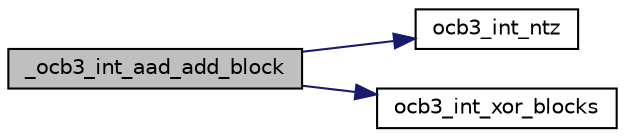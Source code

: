 digraph "_ocb3_int_aad_add_block"
{
 // LATEX_PDF_SIZE
  edge [fontname="Helvetica",fontsize="10",labelfontname="Helvetica",labelfontsize="10"];
  node [fontname="Helvetica",fontsize="10",shape=record];
  rankdir="LR";
  Node0 [label="_ocb3_int_aad_add_block",height=0.2,width=0.4,color="black", fillcolor="grey75", style="filled", fontcolor="black",tooltip="Add one block of AAD data (internal function)"];
  Node0 -> Node1 [color="midnightblue",fontsize="10",style="solid",fontname="Helvetica"];
  Node1 [label="ocb3_int_ntz",height=0.2,width=0.4,color="black", fillcolor="white", style="filled",URL="$ocb3__int__ntz_8c.html#ac4af92f890be670e795a758ec452b402",tooltip="Returns the number of leading zero bits [from lsb up] (internal function)"];
  Node0 -> Node2 [color="midnightblue",fontsize="10",style="solid",fontname="Helvetica"];
  Node2 [label="ocb3_int_xor_blocks",height=0.2,width=0.4,color="black", fillcolor="white", style="filled",URL="$ocb3__int__xor__blocks_8c.html#a5bf6caa4615657cdfd8f8941620a987c",tooltip="Compute xor for two blocks of bytes 'out = block_a XOR block_b' (internal function)"];
}
